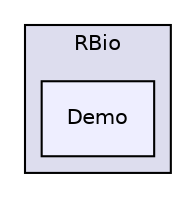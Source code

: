 digraph "libs/SuiteSparse/RBio/Demo" {
  compound=true
  node [ fontsize="10", fontname="Helvetica"];
  edge [ labelfontsize="10", labelfontname="Helvetica"];
  subgraph clusterdir_35c220e147717a868e96ee3f1334ef93 {
    graph [ bgcolor="#ddddee", pencolor="black", label="RBio" fontname="Helvetica", fontsize="10", URL="dir_35c220e147717a868e96ee3f1334ef93.html"]
  dir_6927d5511db3866814a1676a32094e45 [shape=box, label="Demo", style="filled", fillcolor="#eeeeff", pencolor="black", URL="dir_6927d5511db3866814a1676a32094e45.html"];
  }
}
